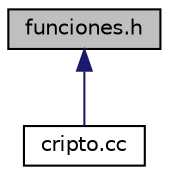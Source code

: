 digraph "funciones.h"
{
  edge [fontname="Helvetica",fontsize="10",labelfontname="Helvetica",labelfontsize="10"];
  node [fontname="Helvetica",fontsize="10",shape=record];
  Node3 [label="funciones.h",height=0.2,width=0.4,color="black", fillcolor="grey75", style="filled", fontcolor="black"];
  Node3 -> Node4 [dir="back",color="midnightblue",fontsize="10",style="solid",fontname="Helvetica"];
  Node4 [label="cripto.cc",height=0.2,width=0.4,color="black", fillcolor="white", style="filled",URL="$cripto_8cc.html",tooltip="El programa encripta la frase que haya en el documento de texto designado por el usuario y escribe el..."];
}

